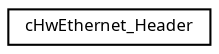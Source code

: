 digraph "Graphical Class Hierarchy"
{
  edge [fontname="Sans",fontsize="8",labelfontname="Sans",labelfontsize="8"];
  node [fontname="Sans",fontsize="8",shape=record];
  rankdir="LR";
  Node1 [label="cHwEthernet_Header",height=0.2,width=0.4,color="black", fillcolor="white", style="filled",URL="$classc_hw_ethernet___header.html"];
}

